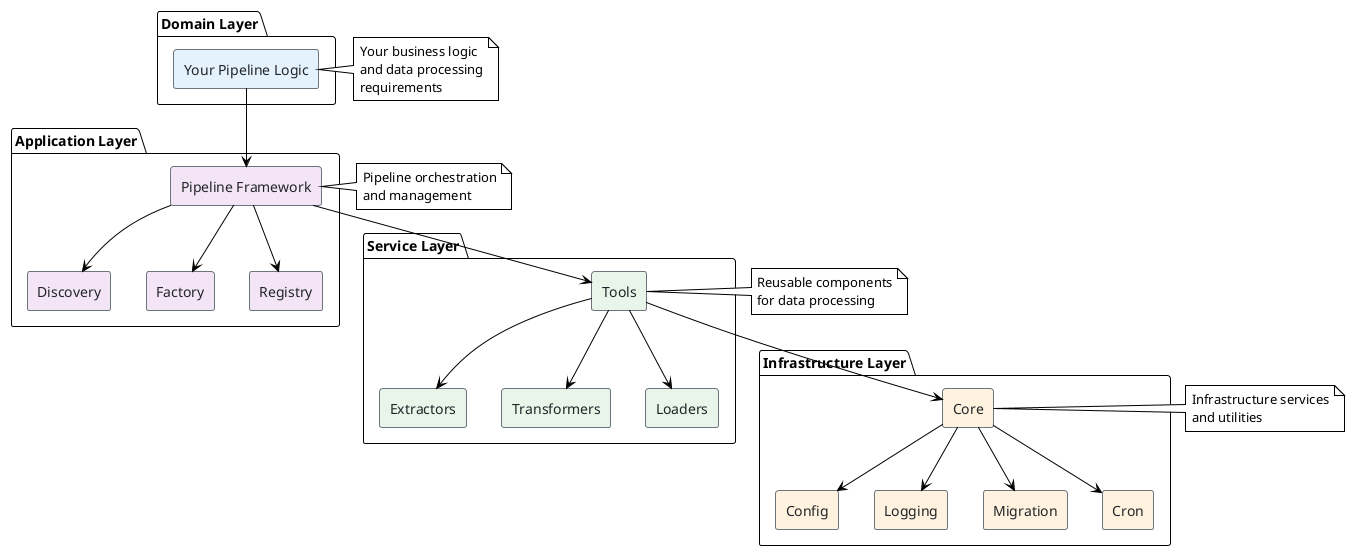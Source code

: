 @startuml Layered Architecture
!theme plain
skinparam backgroundColor #FFFFFF
skinparam rectangle {
    BackgroundColor #F8F9FA
    BorderColor #6C757D
    FontColor #212529
}

package "Domain Layer" as Domain {
    rectangle "Your Pipeline Logic" as PipelineLogic #E3F2FD
}

package "Application Layer" as Application {
    rectangle "Pipeline Framework" as Framework #F3E5F5
    rectangle "Discovery" as Discovery #F3E5F5
    rectangle "Factory" as Factory #F3E5F5
    rectangle "Registry" as Registry #F3E5F5
}

package "Service Layer" as Service {
    rectangle "Tools" as Tools #E8F5E8
    rectangle "Extractors" as Extractors #E8F5E8
    rectangle "Transformers" as Transformers #E8F5E8
    rectangle "Loaders" as Loaders #E8F5E8
}

package "Infrastructure Layer" as Infrastructure {
    rectangle "Core" as Core #FFF3E0
    rectangle "Config" as Config #FFF3E0
    rectangle "Logging" as Logging #FFF3E0
    rectangle "Migration" as Migration #FFF3E0
    rectangle "Cron" as Cron #FFF3E0
}

' Dependencies
PipelineLogic --> Framework
Framework --> Discovery
Framework --> Factory
Framework --> Registry
Framework --> Tools
Tools --> Extractors
Tools --> Transformers
Tools --> Loaders
Tools --> Core
Core --> Config
Core --> Logging
Core --> Migration
Core --> Cron

note right of PipelineLogic
  Your business logic
  and data processing
  requirements
end note

note right of Framework
  Pipeline orchestration
  and management
end note

note right of Tools
  Reusable components
  for data processing
end note

note right of Core
  Infrastructure services
  and utilities
end note

@enduml
